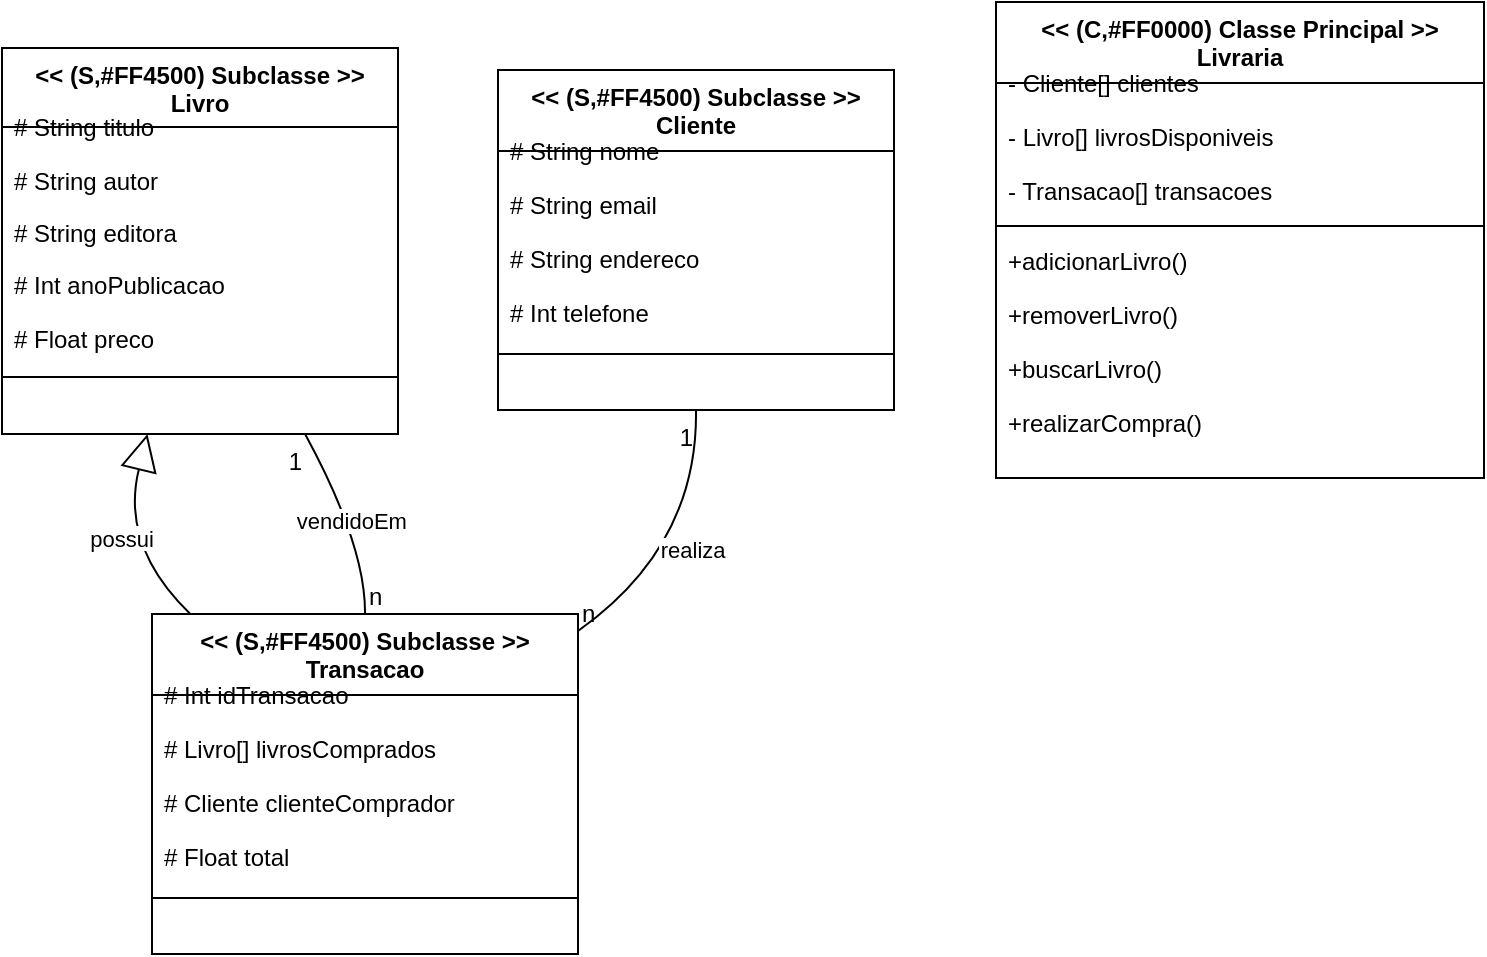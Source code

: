 <mxfile version="24.7.17">
  <diagram name="Página-1" id="wr2CT7W83y2rmh4zAJ7E">
    <mxGraphModel>
      <root>
        <mxCell id="0" />
        <mxCell id="1" parent="0" />
        <mxCell id="2" value="&lt;&lt; (S,#FF4500) Subclasse &gt;&gt;&#xa;Livro" style="swimlane;fontStyle=1;align=center;verticalAlign=top;childLayout=stackLayout;horizontal=1;startSize=39.536;horizontalStack=0;resizeParent=1;resizeParentMax=0;resizeLast=0;collapsible=0;marginBottom=0;" vertex="1" parent="1">
          <mxGeometry x="8" y="31" width="198" height="193" as="geometry" />
        </mxCell>
        <mxCell id="3" value="# String titulo" style="text;strokeColor=none;fillColor=none;align=left;verticalAlign=top;spacingLeft=4;spacingRight=4;overflow=hidden;rotatable=0;points=[[0,0.5],[1,0.5]];portConstraint=eastwest;" vertex="1" parent="2">
          <mxGeometry y="26" width="198" height="26" as="geometry" />
        </mxCell>
        <mxCell id="4" value="# String autor" style="text;strokeColor=none;fillColor=none;align=left;verticalAlign=top;spacingLeft=4;spacingRight=4;overflow=hidden;rotatable=0;points=[[0,0.5],[1,0.5]];portConstraint=eastwest;" vertex="1" parent="2">
          <mxGeometry y="53" width="198" height="26" as="geometry" />
        </mxCell>
        <mxCell id="5" value="# String editora" style="text;strokeColor=none;fillColor=none;align=left;verticalAlign=top;spacingLeft=4;spacingRight=4;overflow=hidden;rotatable=0;points=[[0,0.5],[1,0.5]];portConstraint=eastwest;" vertex="1" parent="2">
          <mxGeometry y="79" width="198" height="26" as="geometry" />
        </mxCell>
        <mxCell id="6" value="# Int anoPublicacao" style="text;strokeColor=none;fillColor=none;align=left;verticalAlign=top;spacingLeft=4;spacingRight=4;overflow=hidden;rotatable=0;points=[[0,0.5],[1,0.5]];portConstraint=eastwest;" vertex="1" parent="2">
          <mxGeometry y="105" width="198" height="26" as="geometry" />
        </mxCell>
        <mxCell id="7" value="# Float preco" style="text;strokeColor=none;fillColor=none;align=left;verticalAlign=top;spacingLeft=4;spacingRight=4;overflow=hidden;rotatable=0;points=[[0,0.5],[1,0.5]];portConstraint=eastwest;" vertex="1" parent="2">
          <mxGeometry y="132" width="198" height="26" as="geometry" />
        </mxCell>
        <mxCell id="8" style="line;strokeWidth=1;fillColor=none;align=left;verticalAlign=middle;spacingTop=-1;spacingLeft=3;spacingRight=3;rotatable=0;labelPosition=right;points=[];portConstraint=eastwest;strokeColor=inherit;" vertex="1" parent="2">
          <mxGeometry y="158" width="198" height="13" as="geometry" />
        </mxCell>
        <mxCell id="9" value="&lt;&lt; (S,#FF4500) Subclasse &gt;&gt;&#xa;Cliente" style="swimlane;fontStyle=1;align=center;verticalAlign=top;childLayout=stackLayout;horizontal=1;startSize=40.5;horizontalStack=0;resizeParent=1;resizeParentMax=0;resizeLast=0;collapsible=0;marginBottom=0;" vertex="1" parent="1">
          <mxGeometry x="256" y="42" width="198" height="170" as="geometry" />
        </mxCell>
        <mxCell id="10" value="# String nome" style="text;strokeColor=none;fillColor=none;align=left;verticalAlign=top;spacingLeft=4;spacingRight=4;overflow=hidden;rotatable=0;points=[[0,0.5],[1,0.5]];portConstraint=eastwest;" vertex="1" parent="9">
          <mxGeometry y="27" width="198" height="27" as="geometry" />
        </mxCell>
        <mxCell id="11" value="# String email" style="text;strokeColor=none;fillColor=none;align=left;verticalAlign=top;spacingLeft=4;spacingRight=4;overflow=hidden;rotatable=0;points=[[0,0.5],[1,0.5]];portConstraint=eastwest;" vertex="1" parent="9">
          <mxGeometry y="54" width="198" height="27" as="geometry" />
        </mxCell>
        <mxCell id="12" value="# String endereco" style="text;strokeColor=none;fillColor=none;align=left;verticalAlign=top;spacingLeft=4;spacingRight=4;overflow=hidden;rotatable=0;points=[[0,0.5],[1,0.5]];portConstraint=eastwest;" vertex="1" parent="9">
          <mxGeometry y="81" width="198" height="27" as="geometry" />
        </mxCell>
        <mxCell id="13" value="# Int telefone" style="text;strokeColor=none;fillColor=none;align=left;verticalAlign=top;spacingLeft=4;spacingRight=4;overflow=hidden;rotatable=0;points=[[0,0.5],[1,0.5]];portConstraint=eastwest;" vertex="1" parent="9">
          <mxGeometry y="108" width="198" height="27" as="geometry" />
        </mxCell>
        <mxCell id="14" style="line;strokeWidth=1;fillColor=none;align=left;verticalAlign=middle;spacingTop=-1;spacingLeft=3;spacingRight=3;rotatable=0;labelPosition=right;points=[];portConstraint=eastwest;strokeColor=inherit;" vertex="1" parent="9">
          <mxGeometry y="135" width="198" height="14" as="geometry" />
        </mxCell>
        <mxCell id="15" value="&lt;&lt; (S,#FF4500) Subclasse &gt;&gt;&#xa;Transacao" style="swimlane;fontStyle=1;align=center;verticalAlign=top;childLayout=stackLayout;horizontal=1;startSize=40.5;horizontalStack=0;resizeParent=1;resizeParentMax=0;resizeLast=0;collapsible=0;marginBottom=0;" vertex="1" parent="1">
          <mxGeometry x="83" y="314" width="213" height="170" as="geometry" />
        </mxCell>
        <mxCell id="16" value="# Int idTransacao" style="text;strokeColor=none;fillColor=none;align=left;verticalAlign=top;spacingLeft=4;spacingRight=4;overflow=hidden;rotatable=0;points=[[0,0.5],[1,0.5]];portConstraint=eastwest;" vertex="1" parent="15">
          <mxGeometry y="27" width="213" height="27" as="geometry" />
        </mxCell>
        <mxCell id="17" value="# Livro[] livrosComprados" style="text;strokeColor=none;fillColor=none;align=left;verticalAlign=top;spacingLeft=4;spacingRight=4;overflow=hidden;rotatable=0;points=[[0,0.5],[1,0.5]];portConstraint=eastwest;" vertex="1" parent="15">
          <mxGeometry y="54" width="213" height="27" as="geometry" />
        </mxCell>
        <mxCell id="18" value="# Cliente clienteComprador" style="text;strokeColor=none;fillColor=none;align=left;verticalAlign=top;spacingLeft=4;spacingRight=4;overflow=hidden;rotatable=0;points=[[0,0.5],[1,0.5]];portConstraint=eastwest;" vertex="1" parent="15">
          <mxGeometry y="81" width="213" height="27" as="geometry" />
        </mxCell>
        <mxCell id="19" value="# Float total" style="text;strokeColor=none;fillColor=none;align=left;verticalAlign=top;spacingLeft=4;spacingRight=4;overflow=hidden;rotatable=0;points=[[0,0.5],[1,0.5]];portConstraint=eastwest;" vertex="1" parent="15">
          <mxGeometry y="108" width="213" height="27" as="geometry" />
        </mxCell>
        <mxCell id="20" style="line;strokeWidth=1;fillColor=none;align=left;verticalAlign=middle;spacingTop=-1;spacingLeft=3;spacingRight=3;rotatable=0;labelPosition=right;points=[];portConstraint=eastwest;strokeColor=inherit;" vertex="1" parent="15">
          <mxGeometry y="135" width="213" height="14" as="geometry" />
        </mxCell>
        <mxCell id="21" value="&lt;&lt; (C,#FF0000) Classe Principal &gt;&gt;&#xa;Livraria" style="swimlane;fontStyle=1;align=center;verticalAlign=top;childLayout=stackLayout;horizontal=1;startSize=40.5;horizontalStack=0;resizeParent=1;resizeParentMax=0;resizeLast=0;collapsible=0;marginBottom=0;" vertex="1" parent="1">
          <mxGeometry x="505" y="8" width="244" height="238" as="geometry" />
        </mxCell>
        <mxCell id="22" value="- Cliente[] clientes" style="text;strokeColor=none;fillColor=none;align=left;verticalAlign=top;spacingLeft=4;spacingRight=4;overflow=hidden;rotatable=0;points=[[0,0.5],[1,0.5]];portConstraint=eastwest;" vertex="1" parent="21">
          <mxGeometry y="27" width="244" height="27" as="geometry" />
        </mxCell>
        <mxCell id="23" value="- Livro[] livrosDisponiveis" style="text;strokeColor=none;fillColor=none;align=left;verticalAlign=top;spacingLeft=4;spacingRight=4;overflow=hidden;rotatable=0;points=[[0,0.5],[1,0.5]];portConstraint=eastwest;" vertex="1" parent="21">
          <mxGeometry y="54" width="244" height="27" as="geometry" />
        </mxCell>
        <mxCell id="24" value="- Transacao[] transacoes" style="text;strokeColor=none;fillColor=none;align=left;verticalAlign=top;spacingLeft=4;spacingRight=4;overflow=hidden;rotatable=0;points=[[0,0.5],[1,0.5]];portConstraint=eastwest;" vertex="1" parent="21">
          <mxGeometry y="81" width="244" height="27" as="geometry" />
        </mxCell>
        <mxCell id="25" style="line;strokeWidth=1;fillColor=none;align=left;verticalAlign=middle;spacingTop=-1;spacingLeft=3;spacingRight=3;rotatable=0;labelPosition=right;points=[];portConstraint=eastwest;strokeColor=inherit;" vertex="1" parent="21">
          <mxGeometry y="108" width="244" height="8" as="geometry" />
        </mxCell>
        <mxCell id="26" value="+adicionarLivro()" style="text;strokeColor=none;fillColor=none;align=left;verticalAlign=top;spacingLeft=4;spacingRight=4;overflow=hidden;rotatable=0;points=[[0,0.5],[1,0.5]];portConstraint=eastwest;" vertex="1" parent="21">
          <mxGeometry y="116" width="244" height="27" as="geometry" />
        </mxCell>
        <mxCell id="27" value="+removerLivro()" style="text;strokeColor=none;fillColor=none;align=left;verticalAlign=top;spacingLeft=4;spacingRight=4;overflow=hidden;rotatable=0;points=[[0,0.5],[1,0.5]];portConstraint=eastwest;" vertex="1" parent="21">
          <mxGeometry y="143" width="244" height="27" as="geometry" />
        </mxCell>
        <mxCell id="28" value="+buscarLivro()" style="text;strokeColor=none;fillColor=none;align=left;verticalAlign=top;spacingLeft=4;spacingRight=4;overflow=hidden;rotatable=0;points=[[0,0.5],[1,0.5]];portConstraint=eastwest;" vertex="1" parent="21">
          <mxGeometry y="170" width="244" height="27" as="geometry" />
        </mxCell>
        <mxCell id="29" value="+realizarCompra()" style="text;strokeColor=none;fillColor=none;align=left;verticalAlign=top;spacingLeft=4;spacingRight=4;overflow=hidden;rotatable=0;points=[[0,0.5],[1,0.5]];portConstraint=eastwest;" vertex="1" parent="21">
          <mxGeometry y="197" width="244" height="27" as="geometry" />
        </mxCell>
        <mxCell id="30" value="possui" style="curved=1;startArrow=block;startSize=16;startFill=0;endArrow=none;exitX=0.37;exitY=0.99;entryX=0.09;entryY=0;" edge="1" parent="1" source="2" target="15">
          <mxGeometry relative="1" as="geometry">
            <Array as="points">
              <mxPoint x="67" y="280" />
            </Array>
          </mxGeometry>
        </mxCell>
        <mxCell id="31" value="realiza" style="curved=1;startArrow=none;endArrow=none;exitX=0.5;exitY=1;entryX=1;entryY=0.05;" edge="1" parent="1" source="9" target="15">
          <mxGeometry relative="1" as="geometry">
            <Array as="points">
              <mxPoint x="356" y="280" />
            </Array>
          </mxGeometry>
        </mxCell>
        <mxCell id="32" value="1" style="edgeLabel;resizable=0;labelBackgroundColor=none;fontSize=12;align=right;verticalAlign=top;" vertex="1" parent="31">
          <mxGeometry x="-1" relative="1" as="geometry" />
        </mxCell>
        <mxCell id="33" value="n" style="edgeLabel;resizable=0;labelBackgroundColor=none;fontSize=12;align=left;verticalAlign=bottom;" vertex="1" parent="31">
          <mxGeometry x="1" relative="1" as="geometry" />
        </mxCell>
        <mxCell id="34" value="vendidoEm" style="curved=1;startArrow=none;endArrow=none;exitX=0.76;exitY=0.99;entryX=0.5;entryY=0;" edge="1" parent="1" source="2" target="15">
          <mxGeometry relative="1" as="geometry">
            <Array as="points">
              <mxPoint x="190" y="280" />
            </Array>
          </mxGeometry>
        </mxCell>
        <mxCell id="35" value="1" style="edgeLabel;resizable=0;labelBackgroundColor=none;fontSize=12;align=right;verticalAlign=top;" vertex="1" parent="34">
          <mxGeometry x="-1" relative="1" as="geometry" />
        </mxCell>
        <mxCell id="36" value="n" style="edgeLabel;resizable=0;labelBackgroundColor=none;fontSize=12;align=left;verticalAlign=bottom;" vertex="1" parent="34">
          <mxGeometry x="1" relative="1" as="geometry" />
        </mxCell>
      </root>
    </mxGraphModel>
  </diagram>
</mxfile>
